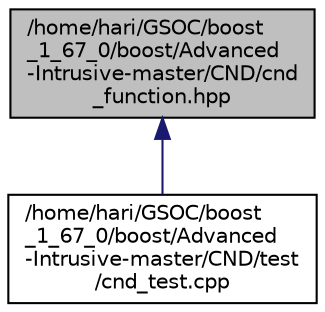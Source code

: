 digraph "/home/hari/GSOC/boost_1_67_0/boost/Advanced-Intrusive-master/CND/cnd_function.hpp"
{
  edge [fontname="Helvetica",fontsize="10",labelfontname="Helvetica",labelfontsize="10"];
  node [fontname="Helvetica",fontsize="10",shape=record];
  Node1 [label="/home/hari/GSOC/boost\l_1_67_0/boost/Advanced\l-Intrusive-master/CND/cnd\l_function.hpp",height=0.2,width=0.4,color="black", fillcolor="grey75", style="filled", fontcolor="black"];
  Node1 -> Node2 [dir="back",color="midnightblue",fontsize="10",style="solid"];
  Node2 [label="/home/hari/GSOC/boost\l_1_67_0/boost/Advanced\l-Intrusive-master/CND/test\l/cnd_test.cpp",height=0.2,width=0.4,color="black", fillcolor="white", style="filled",URL="$cnd__test_8cpp.html"];
}
